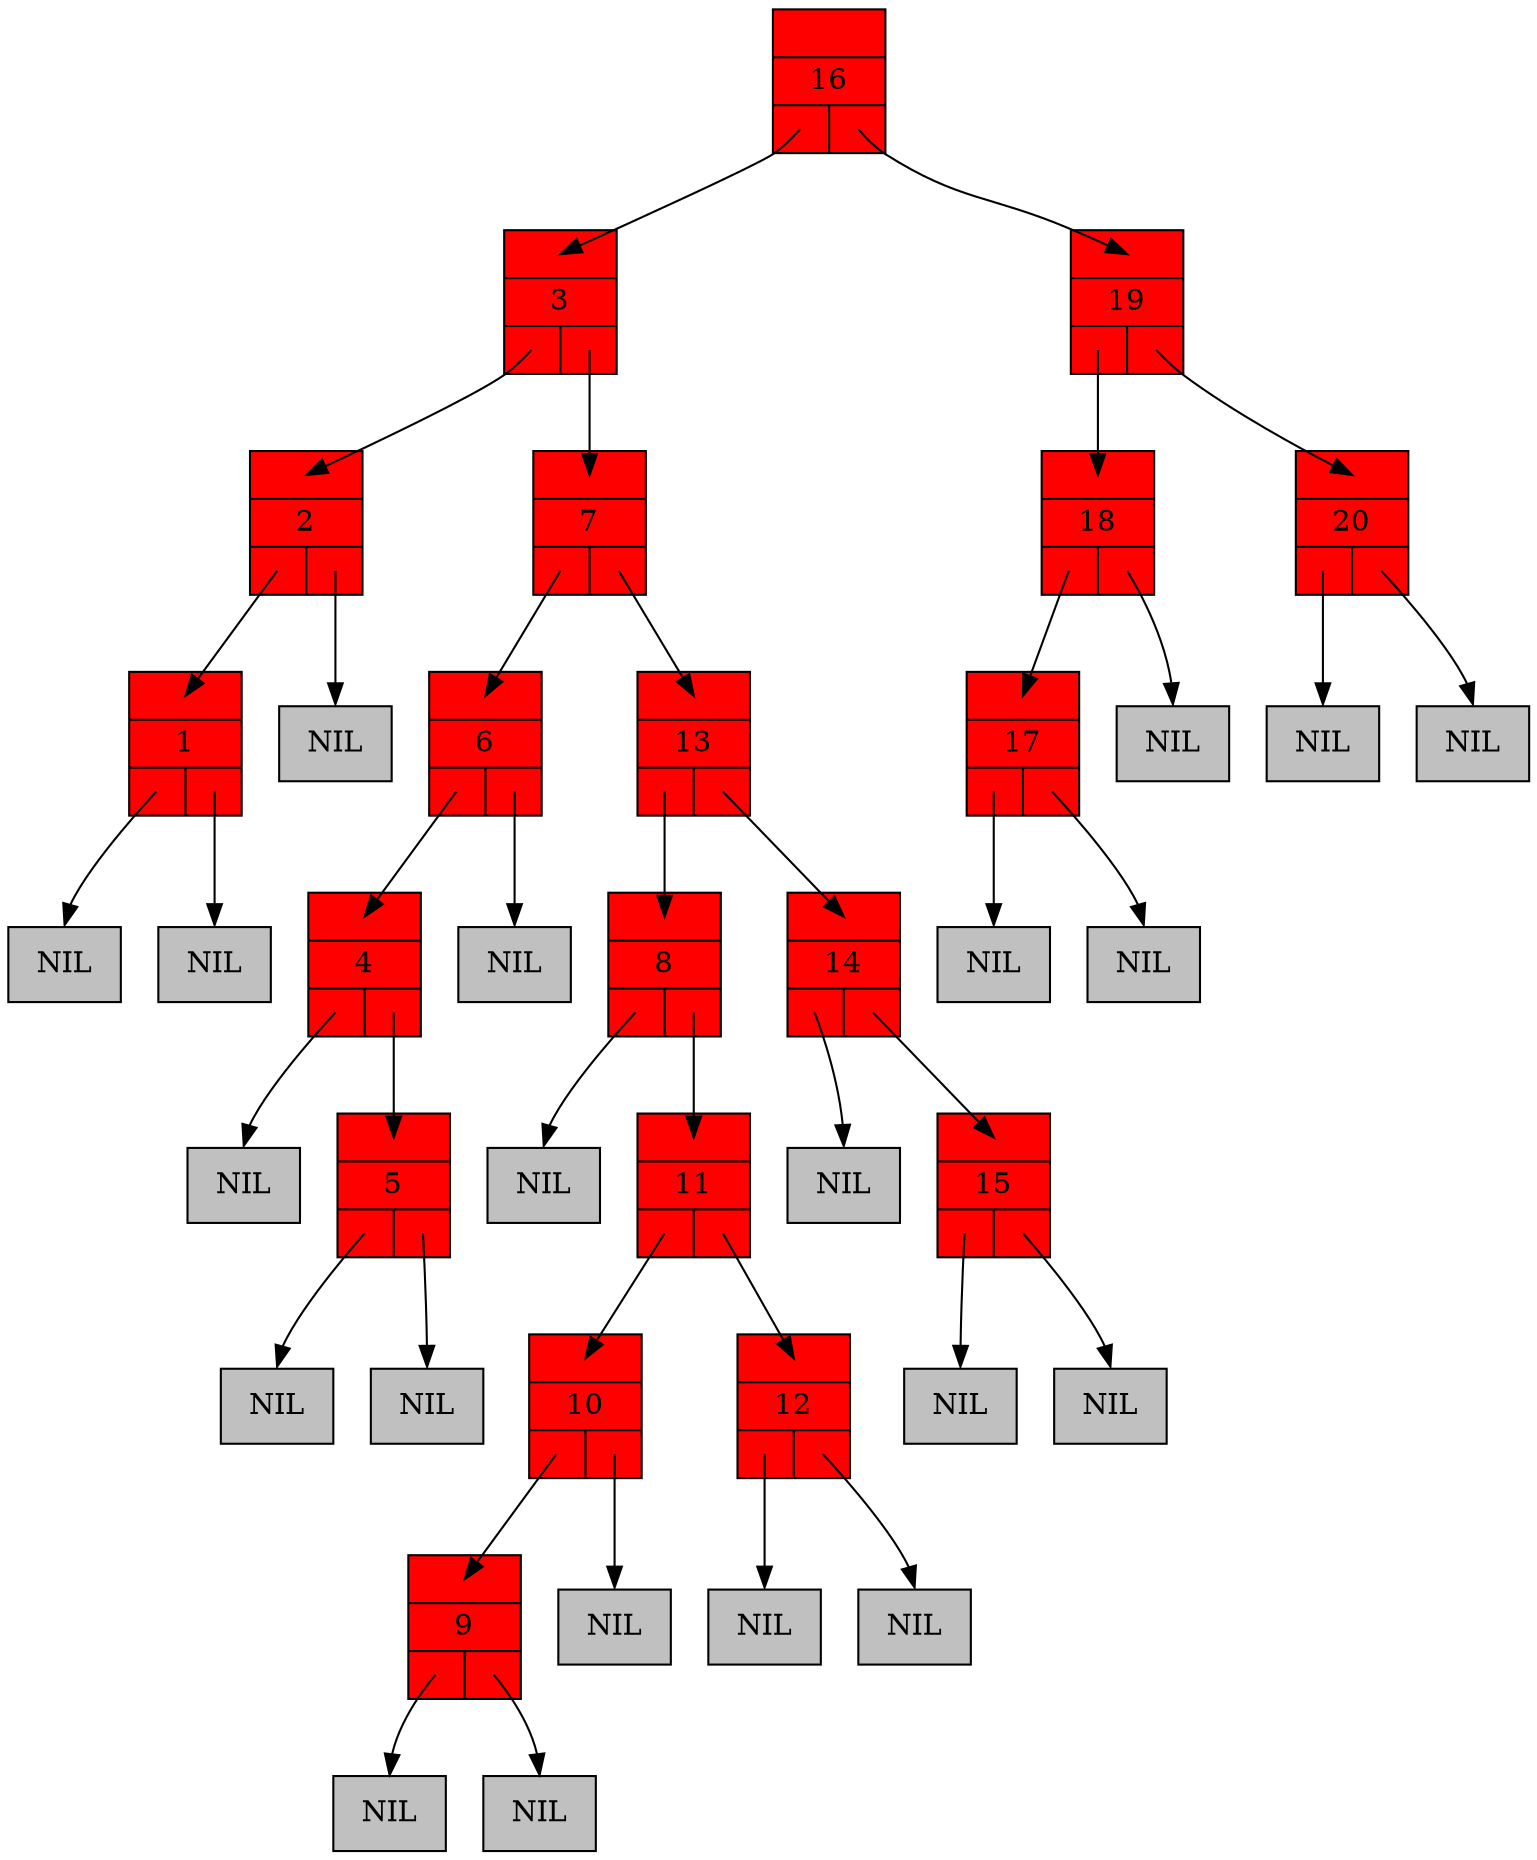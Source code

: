 digraph  RedBlackTree  {
	graph[ranksep =0.5];
	node [shape = record ];

	n1 [fillcolor=red, style=filled, label="{{<parent>}|1|{<left>|<right>}}"];
	lnil1 [style=filled, fillcolor=grey, label="NIL"];
	n1:left:c -> lnil1:n [headclip=false, tailclip=false]
	rnil1 [style=filled, fillcolor=grey, label="NIL"];
	n1:right:c -> rnil1:n [headclip=false, tailclip=false]
	n2 [fillcolor=red, style=filled, label="{{<parent>}|2|{<left>|<right>}}"];
	n2:left:c -> n1:parent:c [headclip=false, tailclip=false]
	rnil2 [style=filled, fillcolor=grey, label="NIL"];
	n2:right:c -> rnil2:n [headclip=false, tailclip=false]
	n3 [fillcolor=red, style=filled, label="{{<parent>}|3|{<left>|<right>}}"];
	n3:left:c -> n2:parent:c [headclip=false, tailclip=false]
	n3:right:c -> n7:parent:c [headclip=false, tailclip=false]
	n4 [fillcolor=red, style=filled, label="{{<parent>}|4|{<left>|<right>}}"];
	lnil4 [style=filled, fillcolor=grey, label="NIL"];
	n4:left:c -> lnil4:n [headclip=false, tailclip=false]
	n4:right:c -> n5:parent:c [headclip=false, tailclip=false]
	n5 [fillcolor=red, style=filled, label="{{<parent>}|5|{<left>|<right>}}"];
	lnil5 [style=filled, fillcolor=grey, label="NIL"];
	n5:left:c -> lnil5:n [headclip=false, tailclip=false]
	rnil5 [style=filled, fillcolor=grey, label="NIL"];
	n5:right:c -> rnil5:n [headclip=false, tailclip=false]
	n6 [fillcolor=red, style=filled, label="{{<parent>}|6|{<left>|<right>}}"];
	n6:left:c -> n4:parent:c [headclip=false, tailclip=false]
	rnil6 [style=filled, fillcolor=grey, label="NIL"];
	n6:right:c -> rnil6:n [headclip=false, tailclip=false]
	n7 [fillcolor=red, style=filled, label="{{<parent>}|7|{<left>|<right>}}"];
	n7:left:c -> n6:parent:c [headclip=false, tailclip=false]
	n7:right:c -> n13:parent:c [headclip=false, tailclip=false]
	n8 [fillcolor=red, style=filled, label="{{<parent>}|8|{<left>|<right>}}"];
	lnil8 [style=filled, fillcolor=grey, label="NIL"];
	n8:left:c -> lnil8:n [headclip=false, tailclip=false]
	n8:right:c -> n11:parent:c [headclip=false, tailclip=false]
	n9 [fillcolor=red, style=filled, label="{{<parent>}|9|{<left>|<right>}}"];
	lnil9 [style=filled, fillcolor=grey, label="NIL"];
	n9:left:c -> lnil9:n [headclip=false, tailclip=false]
	rnil9 [style=filled, fillcolor=grey, label="NIL"];
	n9:right:c -> rnil9:n [headclip=false, tailclip=false]
	n10 [fillcolor=red, style=filled, label="{{<parent>}|10|{<left>|<right>}}"];
	n10:left:c -> n9:parent:c [headclip=false, tailclip=false]
	rnil10 [style=filled, fillcolor=grey, label="NIL"];
	n10:right:c -> rnil10:n [headclip=false, tailclip=false]
	n11 [fillcolor=red, style=filled, label="{{<parent>}|11|{<left>|<right>}}"];
	n11:left:c -> n10:parent:c [headclip=false, tailclip=false]
	n11:right:c -> n12:parent:c [headclip=false, tailclip=false]
	n12 [fillcolor=red, style=filled, label="{{<parent>}|12|{<left>|<right>}}"];
	lnil12 [style=filled, fillcolor=grey, label="NIL"];
	n12:left:c -> lnil12:n [headclip=false, tailclip=false]
	rnil12 [style=filled, fillcolor=grey, label="NIL"];
	n12:right:c -> rnil12:n [headclip=false, tailclip=false]
	n13 [fillcolor=red, style=filled, label="{{<parent>}|13|{<left>|<right>}}"];
	n13:left:c -> n8:parent:c [headclip=false, tailclip=false]
	n13:right:c -> n14:parent:c [headclip=false, tailclip=false]
	n14 [fillcolor=red, style=filled, label="{{<parent>}|14|{<left>|<right>}}"];
	lnil14 [style=filled, fillcolor=grey, label="NIL"];
	n14:left:c -> lnil14:n [headclip=false, tailclip=false]
	n14:right:c -> n15:parent:c [headclip=false, tailclip=false]
	n15 [fillcolor=red, style=filled, label="{{<parent>}|15|{<left>|<right>}}"];
	lnil15 [style=filled, fillcolor=grey, label="NIL"];
	n15:left:c -> lnil15:n [headclip=false, tailclip=false]
	rnil15 [style=filled, fillcolor=grey, label="NIL"];
	n15:right:c -> rnil15:n [headclip=false, tailclip=false]
	n16 [fillcolor=red, style=filled, label="{{<parent>}|16|{<left>|<right>}}"];
	n16:left:c -> n3:parent:c [headclip=false, tailclip=false]
	n16:right:c -> n19:parent:c [headclip=false, tailclip=false]
	n17 [fillcolor=red, style=filled, label="{{<parent>}|17|{<left>|<right>}}"];
	lnil17 [style=filled, fillcolor=grey, label="NIL"];
	n17:left:c -> lnil17:n [headclip=false, tailclip=false]
	rnil17 [style=filled, fillcolor=grey, label="NIL"];
	n17:right:c -> rnil17:n [headclip=false, tailclip=false]
	n18 [fillcolor=red, style=filled, label="{{<parent>}|18|{<left>|<right>}}"];
	n18:left:c -> n17:parent:c [headclip=false, tailclip=false]
	rnil18 [style=filled, fillcolor=grey, label="NIL"];
	n18:right:c -> rnil18:n [headclip=false, tailclip=false]
	n19 [fillcolor=red, style=filled, label="{{<parent>}|19|{<left>|<right>}}"];
	n19:left:c -> n18:parent:c [headclip=false, tailclip=false]
	n19:right:c -> n20:parent:c [headclip=false, tailclip=false]
	n20 [fillcolor=red, style=filled, label="{{<parent>}|20|{<left>|<right>}}"];
	lnil20 [style=filled, fillcolor=grey, label="NIL"];
	n20:left:c -> lnil20:n [headclip=false, tailclip=false]
	rnil20 [style=filled, fillcolor=grey, label="NIL"];
	n20:right:c -> rnil20:n [headclip=false, tailclip=false]

}
